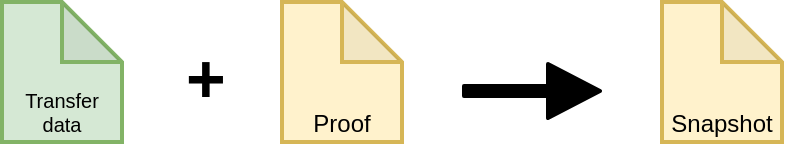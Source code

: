 <mxfile version="10.7.1" type="device"><diagram id="90Mbb3BDWCVHuqE5yGpk" name="Página-1"><mxGraphModel dx="1398" dy="899" grid="1" gridSize="10" guides="1" tooltips="1" connect="1" arrows="1" fold="1" page="1" pageScale="1" pageWidth="1169" pageHeight="827" math="0" shadow="0"><root><mxCell id="0"/><mxCell id="1" parent="0"/><mxCell id="ydvNbMDG4c6TnhuXwjNS-64" value="" style="group" vertex="1" connectable="0" parent="1"><mxGeometry x="60" y="200" width="390" height="70" as="geometry"/></mxCell><mxCell id="ydvNbMDG4c6TnhuXwjNS-38" value="&lt;font style=&quot;font-size: 12px&quot;&gt;Proof&lt;/font&gt;" style="shape=note;whiteSpace=wrap;html=1;backgroundOutline=1;darkOpacity=0.05;labelBackgroundColor=#FFF2CC;strokeWidth=2;fontSize=10;verticalAlign=bottom;fillColor=#fff2cc;strokeColor=#d6b656;" vertex="1" parent="ydvNbMDG4c6TnhuXwjNS-64"><mxGeometry x="140" width="60" height="70" as="geometry"/></mxCell><mxCell id="ydvNbMDG4c6TnhuXwjNS-54" value="Transfer data" style="shape=note;whiteSpace=wrap;html=1;backgroundOutline=1;darkOpacity=0.05;labelBackgroundColor=#D5E8D4;strokeWidth=2;fontSize=10;verticalAlign=bottom;fillColor=#d5e8d4;strokeColor=#82b366;" vertex="1" parent="ydvNbMDG4c6TnhuXwjNS-64"><mxGeometry width="60" height="70" as="geometry"/></mxCell><mxCell id="ydvNbMDG4c6TnhuXwjNS-42" value="&lt;font style=&quot;font-size: 12px&quot;&gt;Snapshot&lt;/font&gt;" style="shape=note;whiteSpace=wrap;html=1;backgroundOutline=1;darkOpacity=0.05;labelBackgroundColor=#FFF2CC;strokeWidth=2;fontSize=10;verticalAlign=bottom;fillColor=#fff2cc;strokeColor=#d6b656;" vertex="1" parent="ydvNbMDG4c6TnhuXwjNS-64"><mxGeometry x="330" width="60" height="70" as="geometry"/></mxCell><mxCell id="ydvNbMDG4c6TnhuXwjNS-57" value="&lt;b&gt;&lt;font style=&quot;font-size: 34px&quot;&gt;+&lt;/font&gt;&lt;/b&gt;" style="text;html=1;resizable=0;points=[];autosize=1;align=left;verticalAlign=top;spacingTop=-4;fontSize=12;" vertex="1" parent="ydvNbMDG4c6TnhuXwjNS-64"><mxGeometry x="90" y="15" width="40" height="20" as="geometry"/></mxCell><mxCell id="ydvNbMDG4c6TnhuXwjNS-61" value="" style="shape=flexArrow;endArrow=classic;html=1;labelBackgroundColor=none;strokeWidth=2;fontSize=12;strokeColor=#000000;fillColor=#000000;width=4;endSize=8;" edge="1" parent="ydvNbMDG4c6TnhuXwjNS-64"><mxGeometry width="50" height="50" relative="1" as="geometry"><mxPoint x="230" y="44.5" as="sourcePoint"/><mxPoint x="300" y="44.5" as="targetPoint"/></mxGeometry></mxCell></root></mxGraphModel></diagram></mxfile>